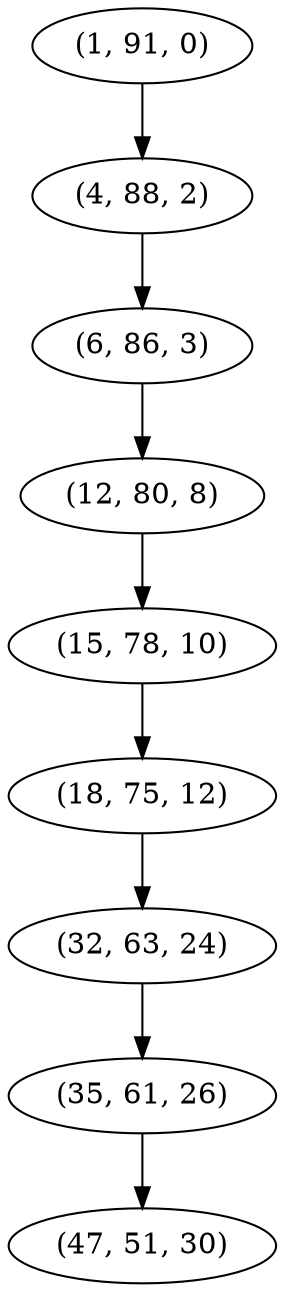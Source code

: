 digraph tree {
    "(1, 91, 0)";
    "(4, 88, 2)";
    "(6, 86, 3)";
    "(12, 80, 8)";
    "(15, 78, 10)";
    "(18, 75, 12)";
    "(32, 63, 24)";
    "(35, 61, 26)";
    "(47, 51, 30)";
    "(1, 91, 0)" -> "(4, 88, 2)";
    "(4, 88, 2)" -> "(6, 86, 3)";
    "(6, 86, 3)" -> "(12, 80, 8)";
    "(12, 80, 8)" -> "(15, 78, 10)";
    "(15, 78, 10)" -> "(18, 75, 12)";
    "(18, 75, 12)" -> "(32, 63, 24)";
    "(32, 63, 24)" -> "(35, 61, 26)";
    "(35, 61, 26)" -> "(47, 51, 30)";
}
